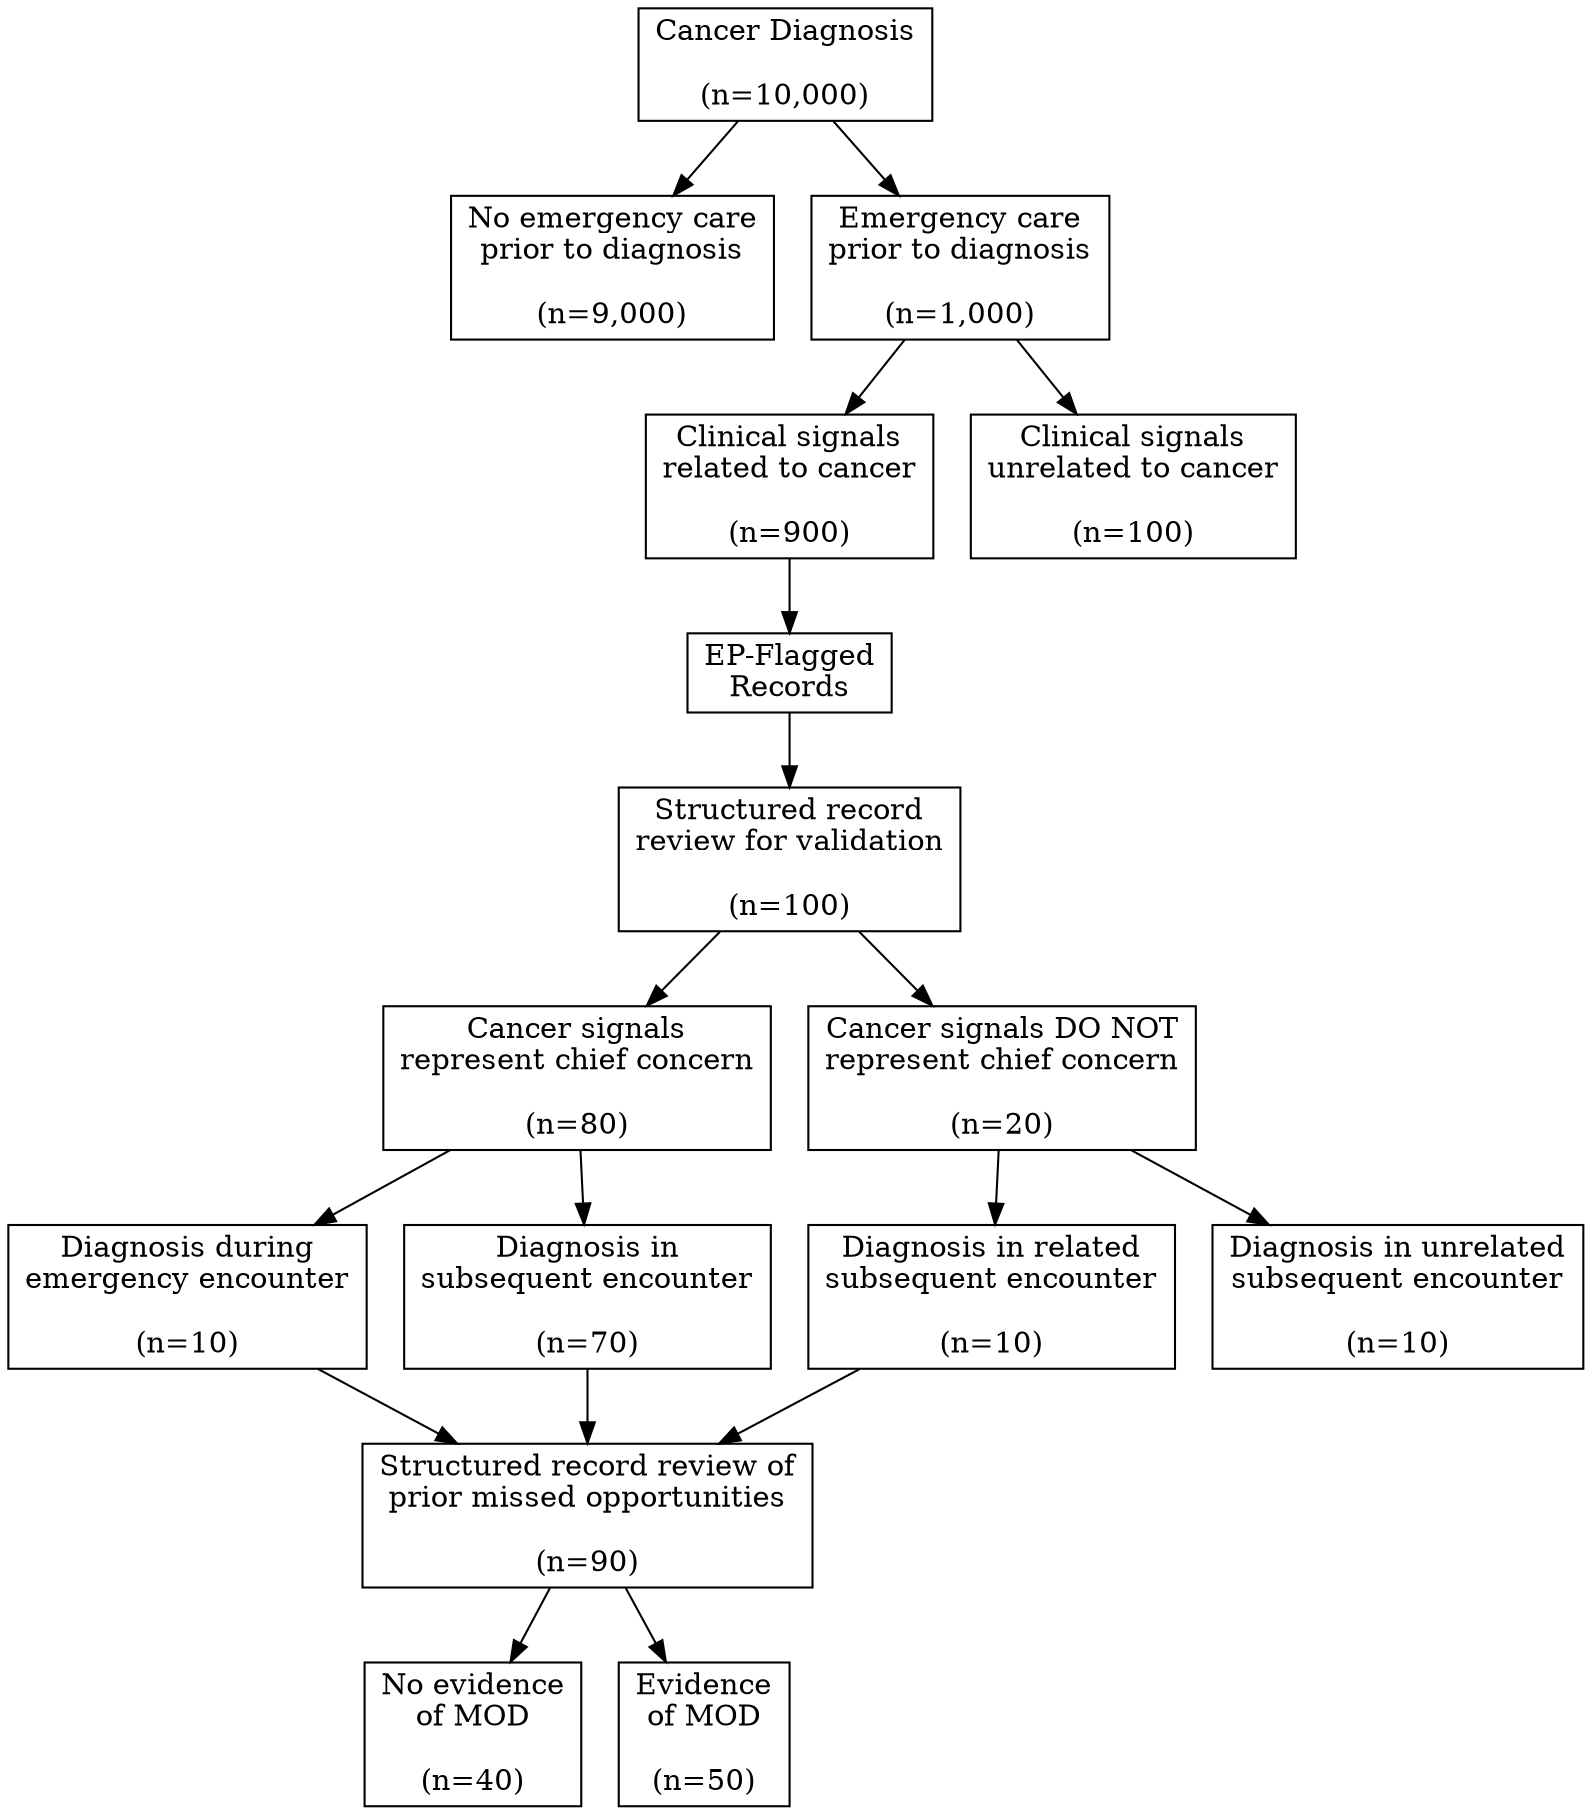 digraph{

# Nodes

cancer_dx[shape=rectangle, label="Cancer Diagnosis\n\n(n=10,000)"]
no_emerg[shape=rectangle, label="No emergency care\nprior to diagnosis\n\n(n=9,000)"]
emerg[shape=rectangle, label="Emergency care\nprior to diagnosis\n\n(n=1,000)"]
signals_related[shape=rectangle, label="Clinical signals\nrelated to cancer\n\n(n=900)"]
signals_unrelated[shape=rectangle, label="Clinical signals\nunrelated to cancer\n\n(n=100)"]

Flagged[shape=rectangle, label="EP-Flagged\nRecords"]
review_sample[shape=rectangle, label="Structured record\nreview for validation\n\n(n=100)"]
chief_concern[shape=rectangle, label="Cancer signals\nrepresent chief concern\n\n(n=80)"]
not_chief[shape=rectangle, label="Cancer signals DO NOT\nrepresent chief concern\n\n(n=20)"]

dx_during_type1[shape=rectangle, label="Diagnosis during\nemergency encounter\n\n(n=10)"]
dx_later_type2[shape=rectangle, label="Diagnosis in\nsubsequent encounter\n\n(n=70)"]
dx_related_type3_incidental[shape=rectangle, label="Diagnosis in related\nsubsequent encounter\n\n(n=10)"]
dx_unrelated_nonEP_FP[shape=rectangle, label="Diagnosis in unrelated\nsubsequent encounter\n\n(n=10)"]

MOD_review[shape=rectangle, label="Structured record review of\nprior missed opportunities\n\n(n=90)"]
no_MOD[shape=rectangle, label="No evidence\nof MOD\n\n(n=40)"]
yes_MOD[shape=rectangle, label="Evidence\nof MOD\n\n(n=50)"]

# Edges

cancer_dx -> no_emerg
cancer_dx -> emerg
emerg -> signals_unrelated
emerg -> signals_related
signals_related -> Flagged

Flagged -> review_sample
review_sample -> chief_concern
review_sample -> not_chief
chief_concern -> dx_during_type1
chief_concern -> dx_later_type2
not_chief -> dx_related_type3_incidental
not_chief -> dx_unrelated_nonEP_FP

dx_during_type1 -> MOD_review
dx_later_type2 -> MOD_review
dx_related_type3_incidental -> MOD_review

MOD_review -> yes_MOD
MOD_review -> no_MOD

}
